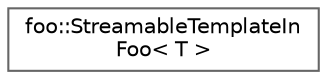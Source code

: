 digraph "Graphical Class Hierarchy"
{
 // LATEX_PDF_SIZE
  bgcolor="transparent";
  edge [fontname=Helvetica,fontsize=10,labelfontname=Helvetica,labelfontsize=10];
  node [fontname=Helvetica,fontsize=10,shape=box,height=0.2,width=0.4];
  rankdir="LR";
  Node0 [id="Node000000",label="foo::StreamableTemplateIn\lFoo\< T \>",height=0.2,width=0.4,color="grey40", fillcolor="white", style="filled",URL="$classfoo_1_1StreamableTemplateInFoo.html",tooltip=" "];
}
